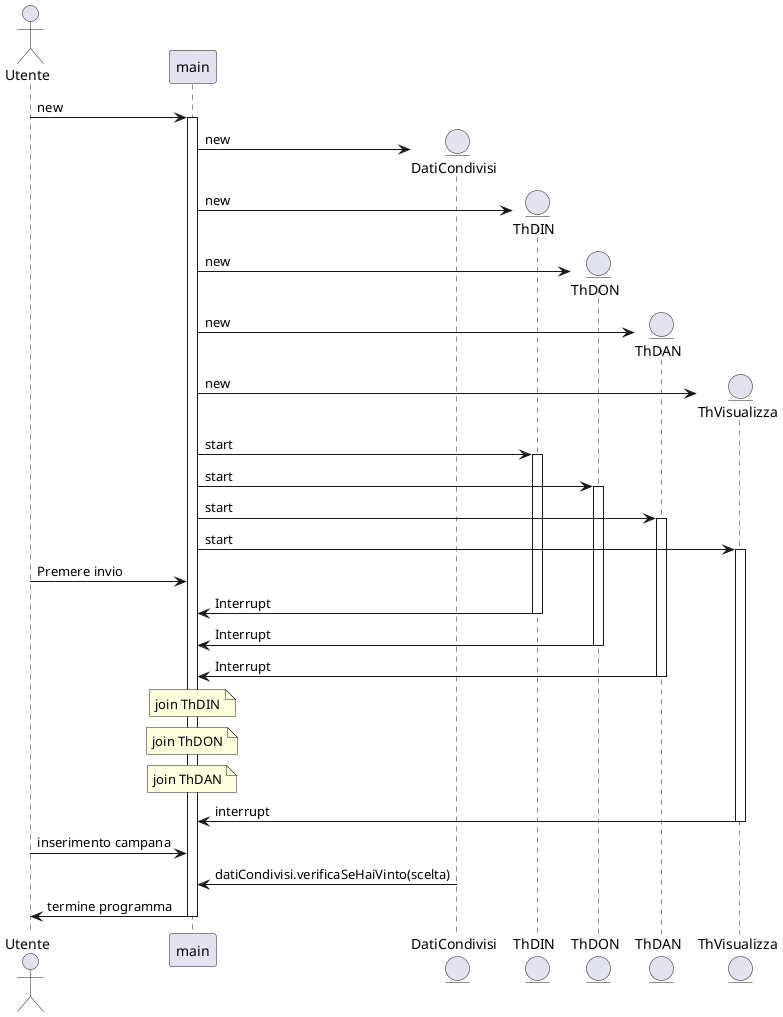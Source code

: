 @startuml
actor Utente
participant main
entity DatiCondivisi
entity ThDIN
entity ThDON
entity ThDAN
entity ThVisualizza

Utente -> main ++ : new

main -> DatiCondivisi ** : new
main -> ThDIN ** : new
main -> ThDON ** : new
main -> ThDAN ** : new
main -> ThVisualizza ** : new

main -> ThDIN ++ : start
main -> ThDON ++ : start
main -> ThDAN ++ : start
main -> ThVisualizza ++ : start

Utente -> main : Premere invio

ThDIN -> main : Interrupt
deactivate ThDIN
ThDON -> main : Interrupt
deactivate ThDON
ThDAN -> main : Interrupt
deactivate ThDAN

note over main : join ThDIN
note over main : join ThDON
note over main : join ThDAN

ThVisualizza -> main -- : interrupt

Utente -> main : inserimento campana

DatiCondivisi -> main : datiCondivisi.verificaSeHaiVinto(scelta)

main -> Utente -- : termine programma
@enduml